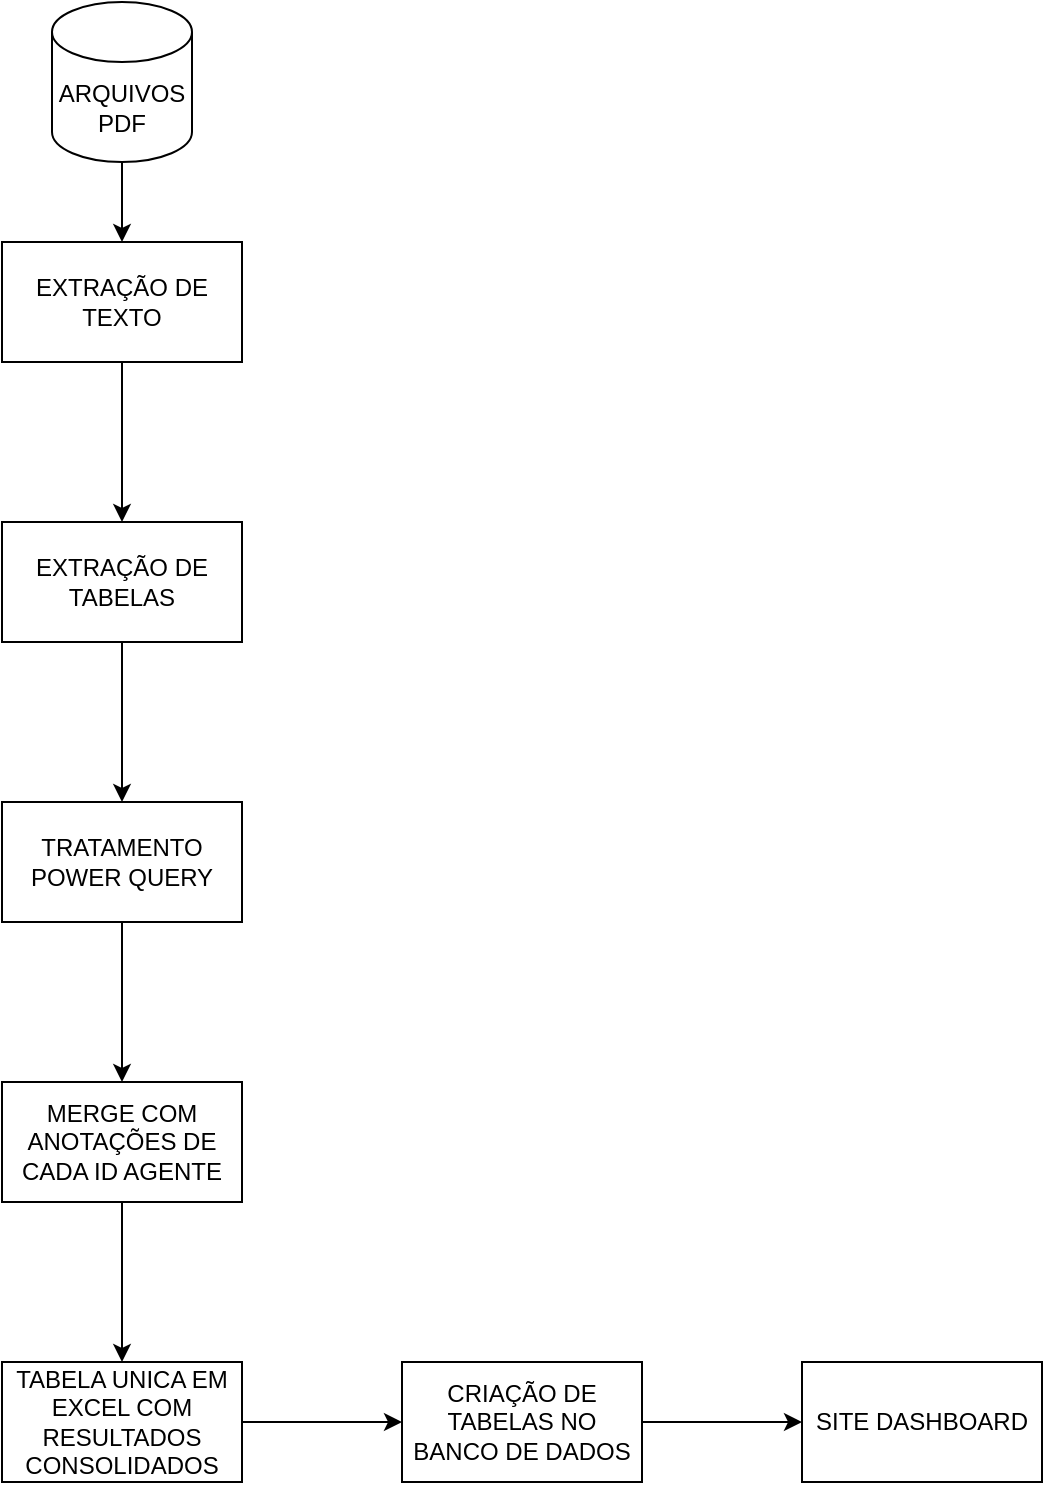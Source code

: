 <mxfile>
    <diagram id="u1NFNUL9yThC2OR8rBIN" name="Page-1">
        <mxGraphModel dx="646" dy="978" grid="1" gridSize="10" guides="1" tooltips="1" connect="1" arrows="1" fold="1" page="1" pageScale="1" pageWidth="850" pageHeight="1100" math="0" shadow="0">
            <root>
                <mxCell id="0"/>
                <mxCell id="1" parent="0"/>
                <mxCell id="5" value="" style="edgeStyle=none;html=1;" edge="1" parent="1" source="2" target="4">
                    <mxGeometry relative="1" as="geometry"/>
                </mxCell>
                <mxCell id="2" value="EXTRAÇÃO DE TEXTO" style="rounded=0;whiteSpace=wrap;html=1;" vertex="1" parent="1">
                    <mxGeometry x="65" y="160" width="120" height="60" as="geometry"/>
                </mxCell>
                <mxCell id="6" value="" style="edgeStyle=none;html=1;" edge="1" parent="1" source="3" target="2">
                    <mxGeometry relative="1" as="geometry"/>
                </mxCell>
                <mxCell id="3" value="ARQUIVOS&lt;div&gt;PDF&lt;/div&gt;" style="shape=cylinder3;whiteSpace=wrap;html=1;boundedLbl=1;backgroundOutline=1;size=15;" vertex="1" parent="1">
                    <mxGeometry x="90" y="40" width="70" height="80" as="geometry"/>
                </mxCell>
                <mxCell id="8" value="" style="edgeStyle=none;html=1;" edge="1" parent="1" source="4" target="7">
                    <mxGeometry relative="1" as="geometry"/>
                </mxCell>
                <mxCell id="4" value="EXTRAÇÃO DE TABELAS" style="rounded=0;whiteSpace=wrap;html=1;" vertex="1" parent="1">
                    <mxGeometry x="65" y="300" width="120" height="60" as="geometry"/>
                </mxCell>
                <mxCell id="10" value="" style="edgeStyle=none;html=1;" edge="1" parent="1" source="7" target="9">
                    <mxGeometry relative="1" as="geometry"/>
                </mxCell>
                <mxCell id="7" value="TRATAMENTO POWER QUERY" style="rounded=0;whiteSpace=wrap;html=1;" vertex="1" parent="1">
                    <mxGeometry x="65" y="440" width="120" height="60" as="geometry"/>
                </mxCell>
                <mxCell id="12" value="" style="edgeStyle=none;html=1;" edge="1" parent="1" source="9" target="11">
                    <mxGeometry relative="1" as="geometry"/>
                </mxCell>
                <mxCell id="9" value="MERGE COM ANOTAÇÕES DE CADA ID AGENTE" style="rounded=0;whiteSpace=wrap;html=1;" vertex="1" parent="1">
                    <mxGeometry x="65" y="580" width="120" height="60" as="geometry"/>
                </mxCell>
                <mxCell id="14" value="" style="edgeStyle=none;html=1;" edge="1" parent="1" source="11" target="13">
                    <mxGeometry relative="1" as="geometry"/>
                </mxCell>
                <mxCell id="11" value="TABELA UNICA EM EXCEL COM RESULTADOS CONSOLIDADOS" style="rounded=0;whiteSpace=wrap;html=1;" vertex="1" parent="1">
                    <mxGeometry x="65" y="720" width="120" height="60" as="geometry"/>
                </mxCell>
                <mxCell id="16" value="" style="edgeStyle=none;html=1;" edge="1" parent="1" source="13" target="15">
                    <mxGeometry relative="1" as="geometry"/>
                </mxCell>
                <mxCell id="13" value="CRIAÇÃO DE TABELAS NO BANCO DE DADOS" style="rounded=0;whiteSpace=wrap;html=1;" vertex="1" parent="1">
                    <mxGeometry x="265" y="720" width="120" height="60" as="geometry"/>
                </mxCell>
                <mxCell id="15" value="SITE DASHBOARD" style="rounded=0;whiteSpace=wrap;html=1;" vertex="1" parent="1">
                    <mxGeometry x="465" y="720" width="120" height="60" as="geometry"/>
                </mxCell>
            </root>
        </mxGraphModel>
    </diagram>
</mxfile>